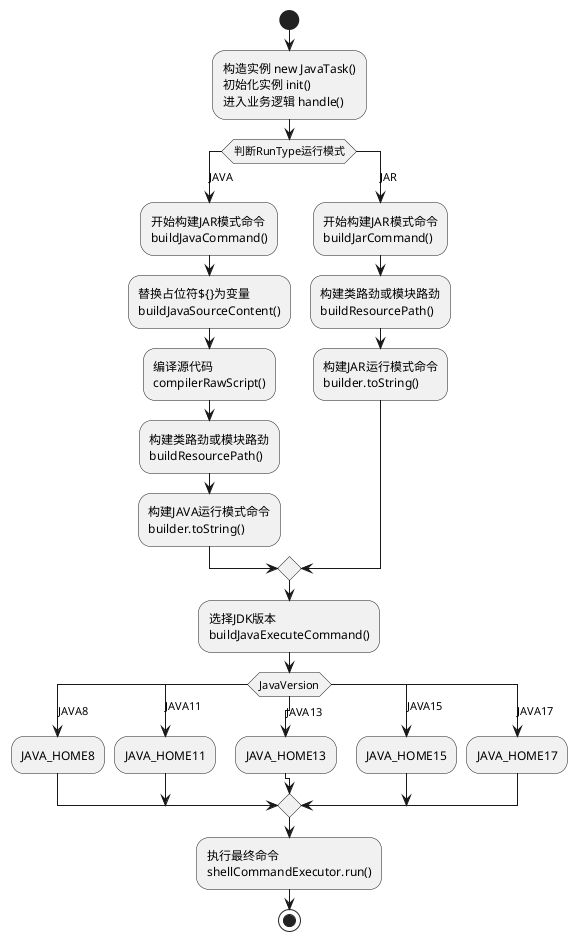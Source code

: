 @startuml
'https://plantuml.com/activity-diagram-beta

start
:构造实例 new JavaTask()
初始化实例 init()
进入业务逻辑 handle();

switch (判断RunType运行模式)
case (JAVA)
:开始构建JAR模式命令
buildJavaCommand();
:替换占位符${}为变量
buildJavaSourceContent();
:编译源代码
compilerRawScript();
:构建类路劲或模块路劲
buildResourcePath();
:构建JAVA运行模式命令
builder.toString();
case (JAR)
:开始构建JAR模式命令
buildJarCommand();
:构建类路劲或模块路劲
buildResourcePath();
:构建JAR运行模式命令
builder.toString();
endswitch
:选择JDK版本
buildJavaExecuteCommand();
switch (JavaVersion)
case (JAVA8)
  :JAVA_HOME8;
case (JAVA11)
  :JAVA_HOME11;
case (JAVA13)
  :JAVA_HOME13;
case (JAVA15)
  :JAVA_HOME15;
case (JAVA17)
  :JAVA_HOME17;
endswitch
:执行最终命令
shellCommandExecutor.run();

stop



@enduml
